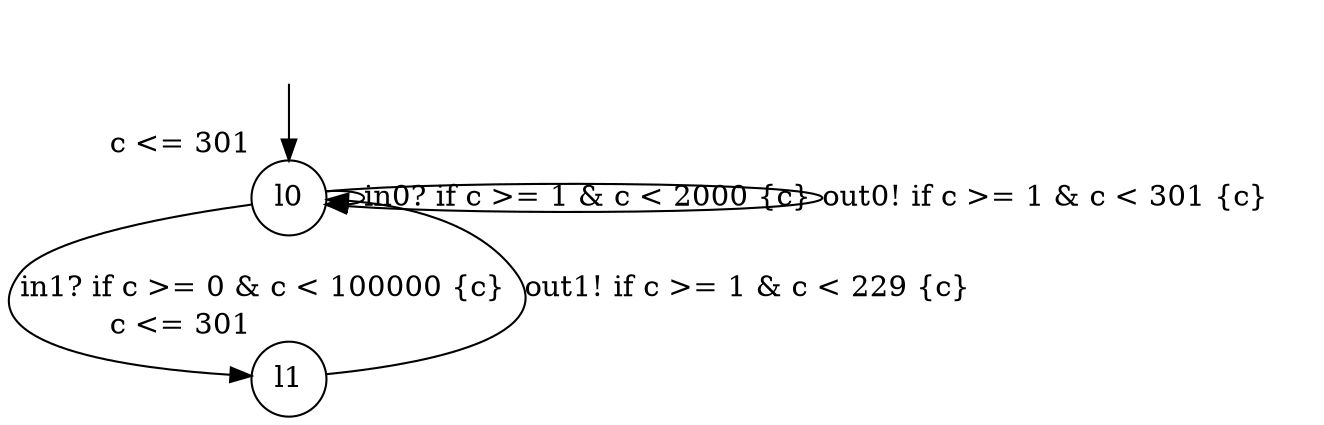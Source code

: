 digraph g {
__start0 [label="" shape="none"];
l0 [shape="circle" margin=0 label="l0", xlabel="c <= 301"];
l1 [shape="circle" margin=0 label="l1", xlabel="c <= 301"];
l0 -> l0 [label="in0? if c >= 1 & c < 2000 {c} "];
l0 -> l1 [label="in1? if c >= 0 & c < 100000 {c} "];
l0 -> l0 [label="out0! if c >= 1 & c < 301 {c} "];
l1 -> l0 [label="out1! if c >= 1 & c < 229 {c} "];
__start0 -> l0;
}
